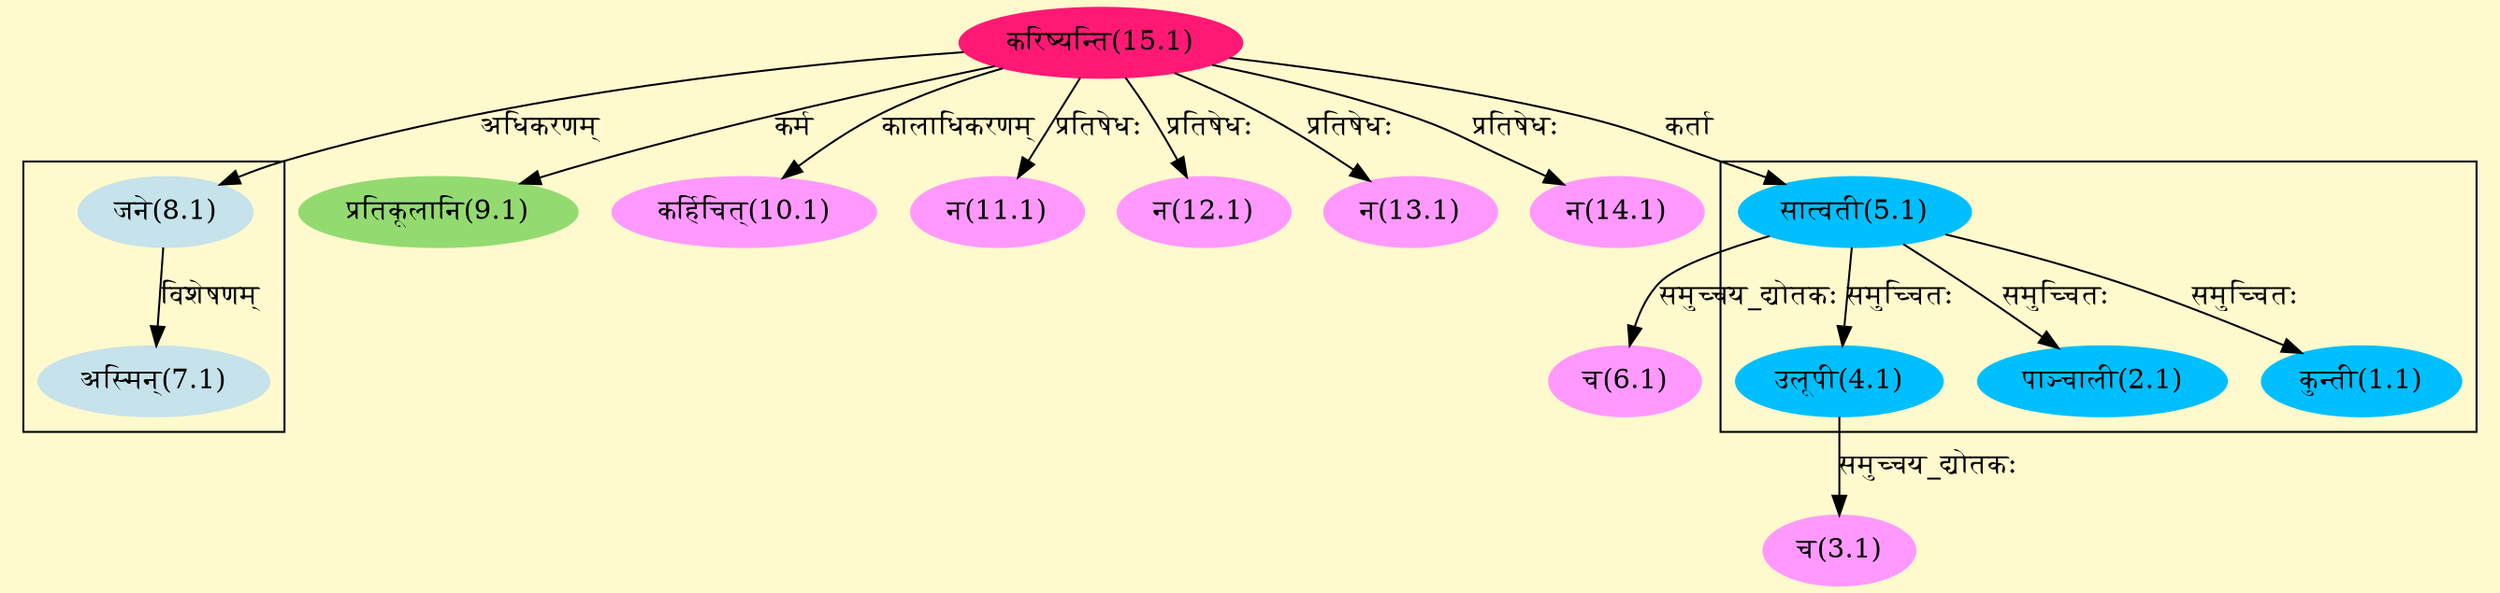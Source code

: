 digraph G{
rankdir=BT;
 compound=true;
 bgcolor="lemonchiffon1";

subgraph cluster_1{
Node1_1 [style=filled, color="#00BFFF" label = "कुन्ती(1.1)"]
Node5_1 [style=filled, color="#00BFFF" label = "सात्वती(5.1)"]
Node2_1 [style=filled, color="#00BFFF" label = "पाञ्चाली(2.1)"]
Node4_1 [style=filled, color="#00BFFF" label = "उलूपी(4.1)"]

}

subgraph cluster_2{
Node7_1 [style=filled, color="#C6E2EB" label = "अस्मिन्(7.1)"]
Node8_1 [style=filled, color="#C6E2EB" label = "जने(8.1)"]

}
Node3_1 [style=filled, color="#FF99FF" label = "च(3.1)"]
Node4_1 [style=filled, color="#00BFFF" label = "उलूपी(4.1)"]
Node5_1 [style=filled, color="#00BFFF" label = "सात्वती(5.1)"]
Node15_1 [style=filled, color="#FF1975" label = "करिष्यन्ति(15.1)"]
Node6_1 [style=filled, color="#FF99FF" label = "च(6.1)"]
Node8_1 [style=filled, color="#C6E2EB" label = "जने(8.1)"]
Node9_1 [style=filled, color="#93DB70" label = "प्रतिकूलानि(9.1)"]
Node10_1 [style=filled, color="#FF99FF" label = "कर्हिचित्(10.1)"]
Node11_1 [style=filled, color="#FF99FF" label = "न(11.1)"]
Node12_1 [style=filled, color="#FF99FF" label = "न(12.1)"]
Node13_1 [style=filled, color="#FF99FF" label = "न(13.1)"]
Node14_1 [style=filled, color="#FF99FF" label = "न(14.1)"]
/* Start of Relations section */

Node1_1 -> Node5_1 [  label="समुच्चितः"  dir="back" ]
Node2_1 -> Node5_1 [  label="समुच्चितः"  dir="back" ]
Node3_1 -> Node4_1 [  label="समुच्चय_द्योतकः"  dir="back" ]
Node4_1 -> Node5_1 [  label="समुच्चितः"  dir="back" ]
Node5_1 -> Node15_1 [  label="कर्ता"  dir="back" ]
Node6_1 -> Node5_1 [  label="समुच्चय_द्योतकः"  dir="back" ]
Node7_1 -> Node8_1 [  label="विशेषणम्"  dir="back" ]
Node8_1 -> Node15_1 [  label="अधिकरणम्"  dir="back" ]
Node9_1 -> Node15_1 [  label="कर्म"  dir="back" ]
Node10_1 -> Node15_1 [  label="कालाधिकरणम्"  dir="back" ]
Node11_1 -> Node15_1 [  label="प्रतिषेधः"  dir="back" ]
Node12_1 -> Node15_1 [  label="प्रतिषेधः"  dir="back" ]
Node13_1 -> Node15_1 [  label="प्रतिषेधः"  dir="back" ]
Node14_1 -> Node15_1 [  label="प्रतिषेधः"  dir="back" ]
}
